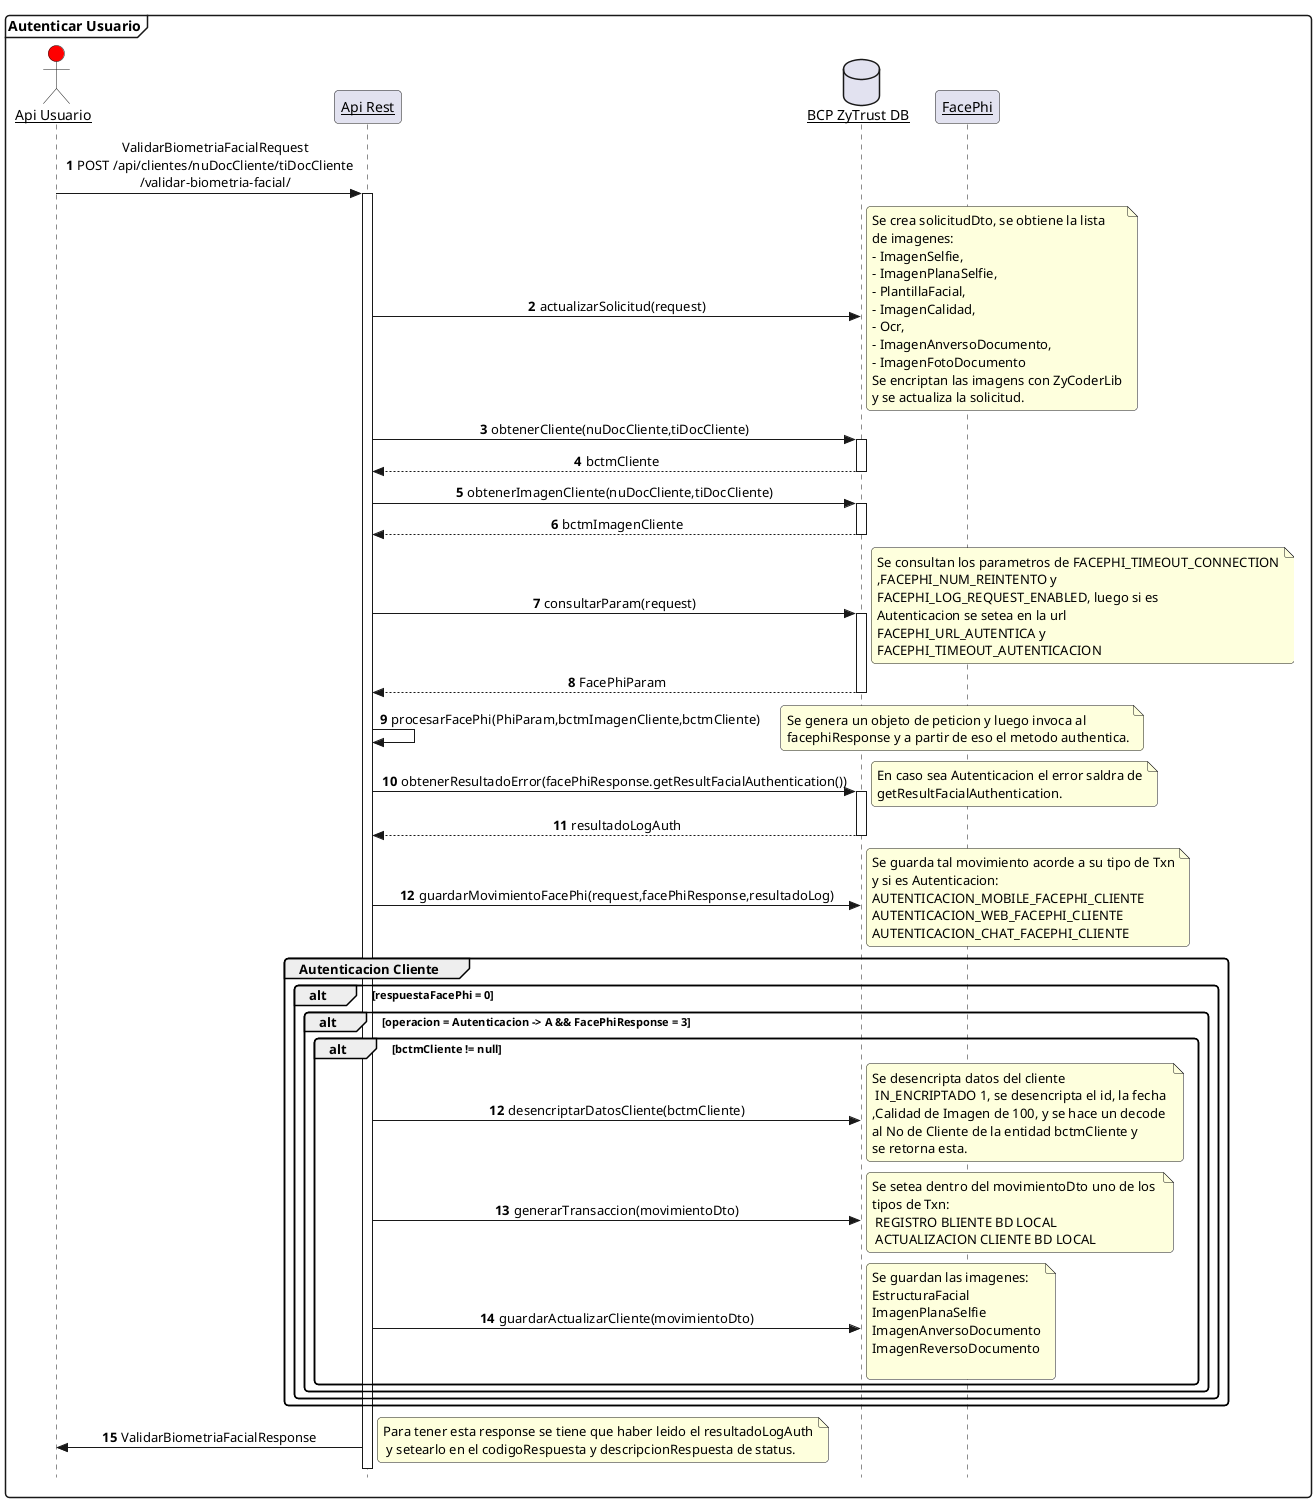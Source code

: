 @startuml AutenticarCliente
'https://plantuml.com/sequence-diagram
skinparam sequenceArrowThickness 1
skinparam roundcorner 8
skinparam sequenceParticipant underline
skinparam ParticipantPadding 10
skinparam BoxPadding 10
skinparam style strictuml
skinparam sequenceMessageAlign center

mainframe **Autenticar Usuario**
title ""
autonumber
actor "Api Usuario" as ApiUser #red
participant "Api Rest" as ApiRest
database "BCP ZyTrust DB" as DB
participant "FacePhi" as FacePhi

skinparam Style strictuml
skinparam SequenceMessageAlignment center

ApiUser-> ApiRest ++: ValidarBiometriaFacialRequest\nPOST /api/clientes/nuDocCliente/tiDocCliente\n/validar-biometria-facial/
ApiRest -> DB: actualizarSolicitud(request)
note right: Se crea solicitudDto, se obtiene la lista\nde imagenes:\n- ImagenSelfie,\n- ImagenPlanaSelfie,\n- PlantillaFacial,\n- ImagenCalidad,\n- Ocr,\n- ImagenAnversoDocumento,\n- ImagenFotoDocumento\nSe encriptan las imagens con ZyCoderLib\ny se actualiza la solicitud.
ApiRest -> DB: obtenerCliente(nuDocCliente,tiDocCliente)
activate DB
DB --> ApiRest: bctmCliente
deactivate DB
ApiRest -> DB: obtenerImagenCliente(nuDocCliente,tiDocCliente)
activate DB
DB --> ApiRest: bctmImagenCliente
deactivate DB
ApiRest -> DB: consultarParam(request)
activate DB
note right: Se consultan los parametros de FACEPHI_TIMEOUT_CONNECTION\n,FACEPHI_NUM_REINTENTO y\nFACEPHI_LOG_REQUEST_ENABLED, luego si es\nAutenticacion se setea en la url\nFACEPHI_URL_AUTENTICA y \nFACEPHI_TIMEOUT_AUTENTICACION
DB --> ApiRest: FacePhiParam
deactivate DB
ApiRest -> ApiRest :procesarFacePhi(PhiParam,bctmImagenCliente,bctmCliente)
note right: Se genera un objeto de peticion y luego invoca al \nfacephiResponse y a partir de eso el metodo authentica.
ApiRest -> DB :obtenerResultadoError(facePhiResponse.getResultFacialAuthentication())
note right: En caso sea Autenticacion el error saldra de\ngetResultFacialAuthentication.
activate DB
DB --> ApiRest : resultadoLogAuth
deactivate DB
ApiRest -> DB: guardarMovimientoFacePhi(request,facePhiResponse,resultadoLog)
note right: Se guarda tal movimiento acorde a su tipo de Txn\ny si es Autenticacion:\nAUTENTICACION_MOBILE_FACEPHI_CLIENTE\nAUTENTICACION_WEB_FACEPHI_CLIENTE\nAUTENTICACION_CHAT_FACEPHI_CLIENTE
group Autenticacion Cliente
alt respuestaFacePhi = 0
    alt operacion = Autenticacion -> A && FacePhiResponse = 3
    alt bctmCliente != null
    autonumber 12
        ApiRest -> DB: desencriptarDatosCliente(bctmCliente)
        note right: Se desencripta datos del cliente \n IN_ENCRIPTADO 1, se desencripta el id, la fecha\n,Calidad de Imagen de 100, y se hace un decode \nal No de Cliente de la entidad bctmCliente y \nse retorna esta.
        ApiRest -> DB : generarTransaccion(movimientoDto)
        note right: Se setea dentro del movimientoDto uno de los \ntipos de Txn:\n REGISTRO BLIENTE BD LOCAL\n ACTUALIZACION CLIENTE BD LOCAL
        ApiRest -> DB : guardarActualizarCliente(movimientoDto)
                note right: Se guardan las imagenes:\nEstructuraFacial\nImagenPlanaSelfie\nImagenAnversoDocumento\nImagenReversoDocumento\n
    end
end
end
end
ApiRest -> ApiUser:  ValidarBiometriaFacialResponse
note right: Para tener esta response se tiene que haber leido el resultadoLogAuth\n y setearlo en el codigoRespuesta y descripcionRespuesta de status.
@enduml